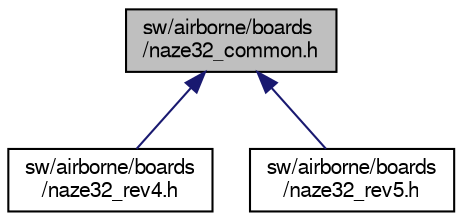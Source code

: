digraph "sw/airborne/boards/naze32_common.h"
{
  edge [fontname="FreeSans",fontsize="10",labelfontname="FreeSans",labelfontsize="10"];
  node [fontname="FreeSans",fontsize="10",shape=record];
  Node1 [label="sw/airborne/boards\l/naze32_common.h",height=0.2,width=0.4,color="black", fillcolor="grey75", style="filled", fontcolor="black"];
  Node1 -> Node2 [dir="back",color="midnightblue",fontsize="10",style="solid",fontname="FreeSans"];
  Node2 [label="sw/airborne/boards\l/naze32_rev4.h",height=0.2,width=0.4,color="black", fillcolor="white", style="filled",URL="$naze32__rev4_8h.html"];
  Node1 -> Node3 [dir="back",color="midnightblue",fontsize="10",style="solid",fontname="FreeSans"];
  Node3 [label="sw/airborne/boards\l/naze32_rev5.h",height=0.2,width=0.4,color="black", fillcolor="white", style="filled",URL="$naze32__rev5_8h.html"];
}
